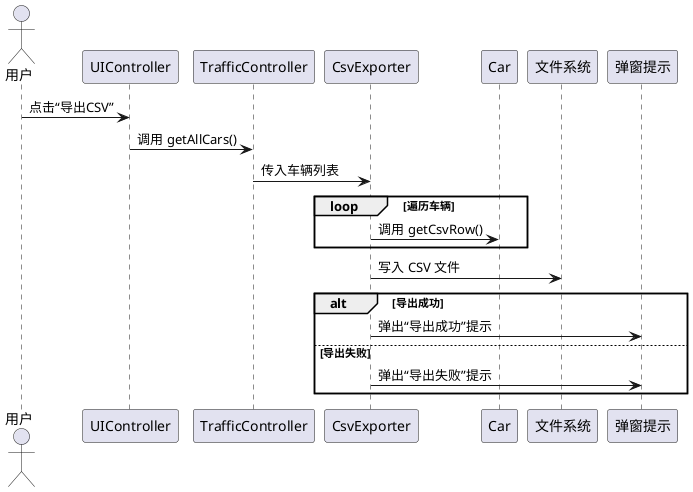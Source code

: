 @startuml


actor 用户
participant "UIController" as UI
participant "TrafficController" as TC
participant "CsvExporter" as CE
participant "Car" as Car
participant "文件系统" as FS
participant "弹窗提示" as Alert

用户 -> UI : 点击“导出CSV”
UI -> TC : 调用 getAllCars()
TC -> CE : 传入车辆列表
loop 遍历车辆
    CE -> Car : 调用 getCsvRow()
end
CE -> FS : 写入 CSV 文件
alt 导出成功
    CE -> Alert : 弹出“导出成功”提示
else 导出失败
    CE -> Alert : 弹出“导出失败”提示
end

@enduml
